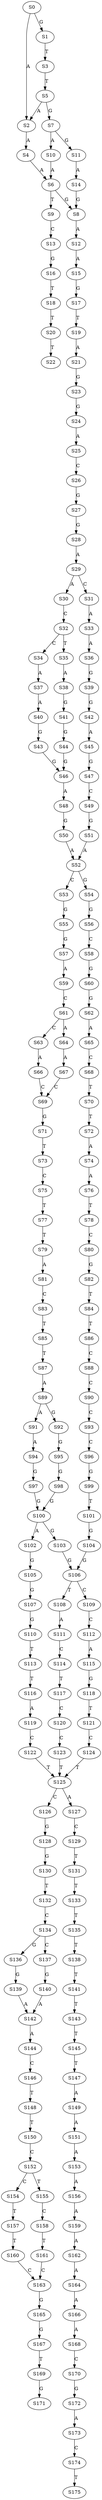 strict digraph  {
	S0 -> S1 [ label = G ];
	S0 -> S2 [ label = A ];
	S1 -> S3 [ label = T ];
	S2 -> S4 [ label = A ];
	S3 -> S5 [ label = T ];
	S4 -> S6 [ label = A ];
	S5 -> S7 [ label = G ];
	S5 -> S2 [ label = A ];
	S6 -> S8 [ label = G ];
	S6 -> S9 [ label = T ];
	S7 -> S10 [ label = A ];
	S7 -> S11 [ label = G ];
	S8 -> S12 [ label = A ];
	S9 -> S13 [ label = C ];
	S10 -> S6 [ label = A ];
	S11 -> S14 [ label = A ];
	S12 -> S15 [ label = A ];
	S13 -> S16 [ label = G ];
	S14 -> S8 [ label = G ];
	S15 -> S17 [ label = G ];
	S16 -> S18 [ label = T ];
	S17 -> S19 [ label = T ];
	S18 -> S20 [ label = T ];
	S19 -> S21 [ label = A ];
	S20 -> S22 [ label = T ];
	S21 -> S23 [ label = G ];
	S23 -> S24 [ label = G ];
	S24 -> S25 [ label = A ];
	S25 -> S26 [ label = C ];
	S26 -> S27 [ label = G ];
	S27 -> S28 [ label = G ];
	S28 -> S29 [ label = A ];
	S29 -> S30 [ label = A ];
	S29 -> S31 [ label = C ];
	S30 -> S32 [ label = C ];
	S31 -> S33 [ label = A ];
	S32 -> S34 [ label = C ];
	S32 -> S35 [ label = T ];
	S33 -> S36 [ label = A ];
	S34 -> S37 [ label = A ];
	S35 -> S38 [ label = A ];
	S36 -> S39 [ label = G ];
	S37 -> S40 [ label = A ];
	S38 -> S41 [ label = G ];
	S39 -> S42 [ label = G ];
	S40 -> S43 [ label = G ];
	S41 -> S44 [ label = G ];
	S42 -> S45 [ label = A ];
	S43 -> S46 [ label = G ];
	S44 -> S46 [ label = G ];
	S45 -> S47 [ label = G ];
	S46 -> S48 [ label = A ];
	S47 -> S49 [ label = C ];
	S48 -> S50 [ label = G ];
	S49 -> S51 [ label = G ];
	S50 -> S52 [ label = A ];
	S51 -> S52 [ label = A ];
	S52 -> S53 [ label = C ];
	S52 -> S54 [ label = G ];
	S53 -> S55 [ label = G ];
	S54 -> S56 [ label = G ];
	S55 -> S57 [ label = G ];
	S56 -> S58 [ label = C ];
	S57 -> S59 [ label = A ];
	S58 -> S60 [ label = G ];
	S59 -> S61 [ label = C ];
	S60 -> S62 [ label = G ];
	S61 -> S63 [ label = C ];
	S61 -> S64 [ label = A ];
	S62 -> S65 [ label = A ];
	S63 -> S66 [ label = A ];
	S64 -> S67 [ label = A ];
	S65 -> S68 [ label = C ];
	S66 -> S69 [ label = C ];
	S67 -> S69 [ label = C ];
	S68 -> S70 [ label = T ];
	S69 -> S71 [ label = G ];
	S70 -> S72 [ label = T ];
	S71 -> S73 [ label = T ];
	S72 -> S74 [ label = A ];
	S73 -> S75 [ label = C ];
	S74 -> S76 [ label = A ];
	S75 -> S77 [ label = T ];
	S76 -> S78 [ label = T ];
	S77 -> S79 [ label = T ];
	S78 -> S80 [ label = C ];
	S79 -> S81 [ label = A ];
	S80 -> S82 [ label = G ];
	S81 -> S83 [ label = C ];
	S82 -> S84 [ label = T ];
	S83 -> S85 [ label = T ];
	S84 -> S86 [ label = T ];
	S85 -> S87 [ label = T ];
	S86 -> S88 [ label = C ];
	S87 -> S89 [ label = A ];
	S88 -> S90 [ label = C ];
	S89 -> S91 [ label = A ];
	S89 -> S92 [ label = G ];
	S90 -> S93 [ label = C ];
	S91 -> S94 [ label = A ];
	S92 -> S95 [ label = G ];
	S93 -> S96 [ label = C ];
	S94 -> S97 [ label = G ];
	S95 -> S98 [ label = G ];
	S96 -> S99 [ label = G ];
	S97 -> S100 [ label = G ];
	S98 -> S100 [ label = G ];
	S99 -> S101 [ label = T ];
	S100 -> S102 [ label = A ];
	S100 -> S103 [ label = G ];
	S101 -> S104 [ label = G ];
	S102 -> S105 [ label = G ];
	S103 -> S106 [ label = G ];
	S104 -> S106 [ label = G ];
	S105 -> S107 [ label = G ];
	S106 -> S108 [ label = T ];
	S106 -> S109 [ label = C ];
	S107 -> S110 [ label = G ];
	S108 -> S111 [ label = A ];
	S109 -> S112 [ label = C ];
	S110 -> S113 [ label = T ];
	S111 -> S114 [ label = C ];
	S112 -> S115 [ label = A ];
	S113 -> S116 [ label = T ];
	S114 -> S117 [ label = T ];
	S115 -> S118 [ label = G ];
	S116 -> S119 [ label = A ];
	S117 -> S120 [ label = C ];
	S118 -> S121 [ label = T ];
	S119 -> S122 [ label = C ];
	S120 -> S123 [ label = C ];
	S121 -> S124 [ label = C ];
	S122 -> S125 [ label = T ];
	S123 -> S125 [ label = T ];
	S124 -> S125 [ label = T ];
	S125 -> S126 [ label = C ];
	S125 -> S127 [ label = A ];
	S126 -> S128 [ label = G ];
	S127 -> S129 [ label = C ];
	S128 -> S130 [ label = G ];
	S129 -> S131 [ label = T ];
	S130 -> S132 [ label = T ];
	S131 -> S133 [ label = T ];
	S132 -> S134 [ label = C ];
	S133 -> S135 [ label = T ];
	S134 -> S136 [ label = G ];
	S134 -> S137 [ label = C ];
	S135 -> S138 [ label = T ];
	S136 -> S139 [ label = G ];
	S137 -> S140 [ label = G ];
	S138 -> S141 [ label = T ];
	S139 -> S142 [ label = A ];
	S140 -> S142 [ label = A ];
	S141 -> S143 [ label = T ];
	S142 -> S144 [ label = A ];
	S143 -> S145 [ label = T ];
	S144 -> S146 [ label = C ];
	S145 -> S147 [ label = T ];
	S146 -> S148 [ label = T ];
	S147 -> S149 [ label = A ];
	S148 -> S150 [ label = T ];
	S149 -> S151 [ label = A ];
	S150 -> S152 [ label = C ];
	S151 -> S153 [ label = A ];
	S152 -> S154 [ label = C ];
	S152 -> S155 [ label = T ];
	S153 -> S156 [ label = A ];
	S154 -> S157 [ label = T ];
	S155 -> S158 [ label = C ];
	S156 -> S159 [ label = A ];
	S157 -> S160 [ label = T ];
	S158 -> S161 [ label = T ];
	S159 -> S162 [ label = A ];
	S160 -> S163 [ label = C ];
	S161 -> S163 [ label = C ];
	S162 -> S164 [ label = A ];
	S163 -> S165 [ label = G ];
	S164 -> S166 [ label = A ];
	S165 -> S167 [ label = G ];
	S166 -> S168 [ label = A ];
	S167 -> S169 [ label = T ];
	S168 -> S170 [ label = C ];
	S169 -> S171 [ label = G ];
	S170 -> S172 [ label = G ];
	S172 -> S173 [ label = A ];
	S173 -> S174 [ label = C ];
	S174 -> S175 [ label = T ];
}
